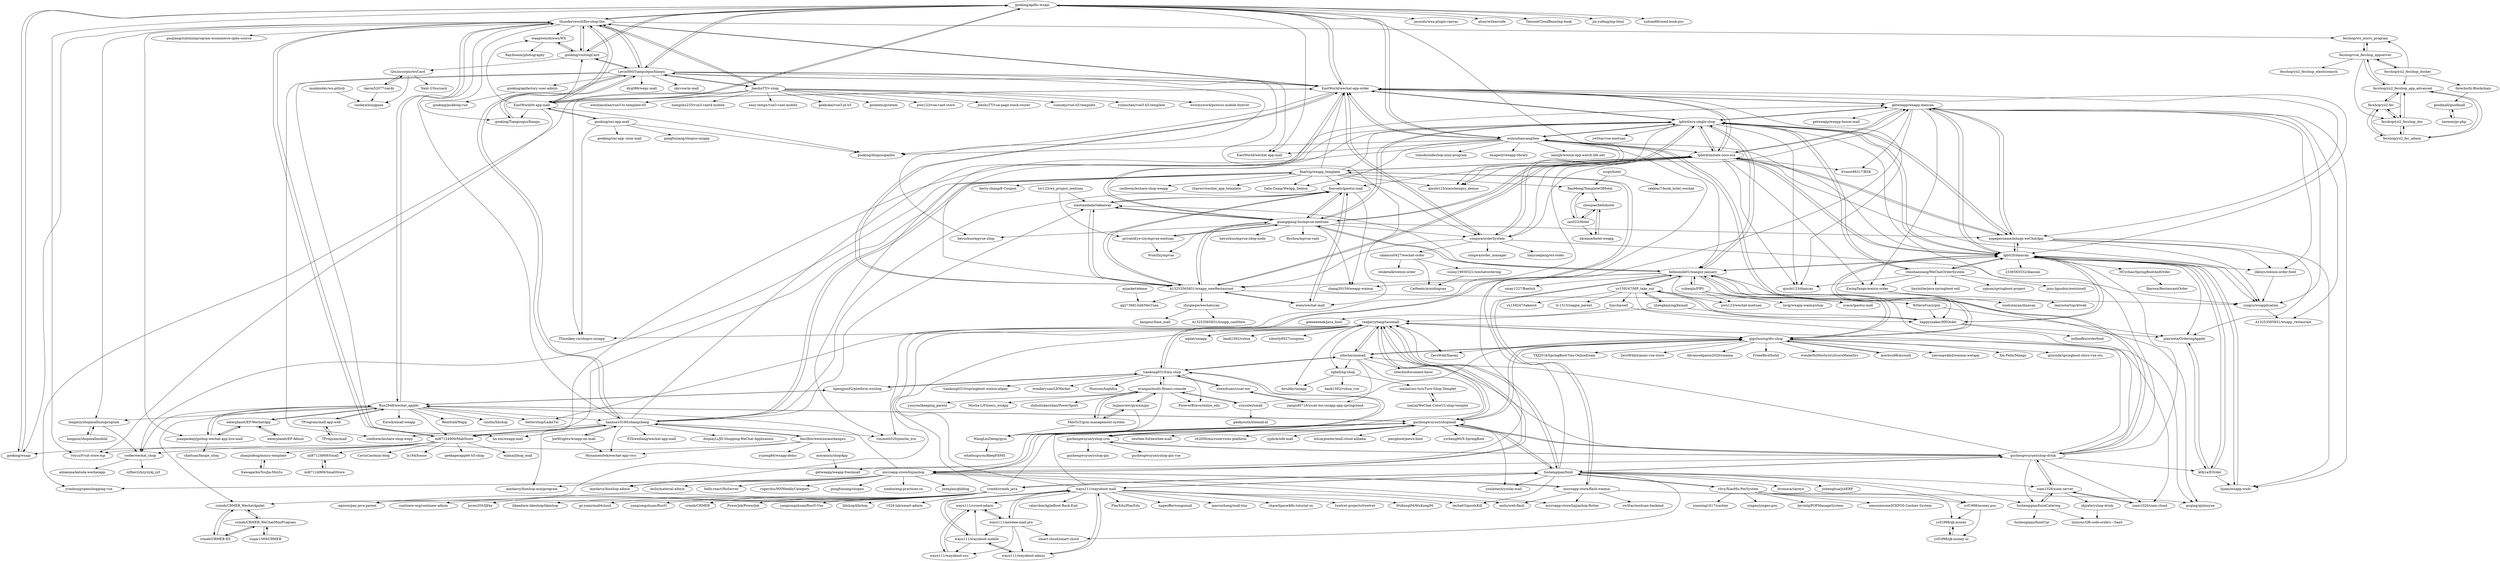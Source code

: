 digraph G {
"gooking/apifm-wxapi" -> "thundersword/fire-shop-lite"
"gooking/apifm-wxapi" -> "gooking/wxapi"
"gooking/apifm-wxapi" -> "EastWorld/tt-app-mall"
"gooking/apifm-wxapi" -> "Voyzz/Fruit-store-mp" ["e"=1]
"gooking/apifm-wxapi" -> "qiushi123/xiaochengxu_demos" ["e"=1]
"gooking/apifm-wxapi" -> "EastWorld/wechat-app-order"
"gooking/apifm-wxapi" -> "gooking/visitingCard"
"gooking/apifm-wxapi" -> "woniudiancang/bee"
"gooking/apifm-wxapi" -> "jasondu/wxa-plugin-canvas" ["e"=1]
"gooking/apifm-wxapi" -> "alsey/wxbarcode" ["e"=1]
"gooking/apifm-wxapi" -> "EastWorld/wechat-app-mall" ["e"=1]
"gooking/apifm-wxapi" -> "Levin000/TianguoguoXiaopu"
"gooking/apifm-wxapi" -> "TencentCloudBase/mp-book" ["e"=1]
"gooking/apifm-wxapi" -> "jin-yufeng/mp-html" ["e"=1]
"gooking/apifm-wxapi" -> "xuhuai66/used-book-pro" ["e"=1]
"eaterplanet/EP-WechatApp" -> "eaterplanet/EP-Admin"
"eaterplanet/EP-WechatApp" -> "juanpaokeji/jpshop-wechat-app-live-mall"
"eaterplanet/EP-WechatApp" -> "Run2948/wechat_applet"
"finalvip/weapp_template" -> "ritaswc/wechat_app_template" ["e"=1]
"finalvip/weapp_template" -> "hanxue10180/shangcheng"
"finalvip/weapp_template" -> "qiushi123/xiaochengxu_demos" ["e"=1]
"finalvip/weapp_template" -> "RaoMeng/TemplateOfHotel"
"finalvip/weapp_template" -> "Data-Camp/WeApp_Demos" ["e"=1]
"finalvip/weapp_template" -> "tiankong0310/my-shop"
"finalvip/weapp_template" -> "roobe/wechat_shop"
"finalvip/weapp_template" -> "lpbird/xcx-single-shop"
"finalvip/weapp_template" -> "lpbird/imitate-coco-xcx"
"finalvip/weapp_template" -> "ml87124909/MaliStore"
"finalvip/weapp_template" -> "congwa/orderSystem"
"finalvip/weapp_template" -> "herry-zhang/E-Coupon" ["e"=1]
"finalvip/weapp_template" -> "coolhwm/leshare-shop-weapp" ["e"=1]
"finalvip/weapp_template" -> "fourcels/ipaotui-mall"
"finalvip/weapp_template" -> "EastWorld/wechat-app-order"
"chenhaoxiang/WeChatOrderSystem" -> "lgb020/diancan"
"chenhaoxiang/WeChatOrderSystem" -> "sqmax/springboot-project" ["e"=1]
"chenhaoxiang/WeChatOrderSystem" -> "jxnu-liguobin/weixinsell"
"chenhaoxiang/WeChatOrderSystem" -> "lpbird/xcx-single-shop"
"chenhaoxiang/WeChatOrderSystem" -> "qiushi123/diancan"
"chenhaoxiang/WeChatOrderSystem" -> "EwingYangs/weixin-order"
"chenhaoxiang/WeChatOrderSystem" -> "linxinzhe/java-springboot-sell"
"calamus0427/wechat-order" -> "Catfeeds/minidingcan"
"calamus0427/wechat-order" -> "bluketalk/weixin-order"
"calamus0427/wechat-order" -> "sunny19930321/wechatordering"
"JoeshuTT/v-shop" -> "xiangshu233/vue3-vant4-mobile" ["e"=1]
"JoeshuTT/v-shop" -> "thundersword/fire-shop-lite"
"JoeshuTT/v-shop" -> "easy-temps/vue3-vant-mobile" ["e"=1]
"JoeshuTT/v-shop" -> "geekskai/vue3-jd-h5" ["e"=1]
"JoeshuTT/v-shop" -> "gstatem/gstatem" ["e"=1]
"JoeshuTT/v-shop" -> "pwx123/vue-vant-store" ["e"=1]
"JoeshuTT/v-shop" -> "Levin000/TianguoguoXiaopu"
"JoeshuTT/v-shop" -> "JoeshuTT/vue-page-stack-router"
"JoeshuTT/v-shop" -> "ITmonkey-cn/shopro-uniapp" ["e"=1]
"JoeshuTT/v-shop" -> "sunniejs/vue-h5-template" ["e"=1]
"JoeshuTT/v-shop" -> "yrinleung/openshopping-vue" ["e"=1]
"JoeshuTT/v-shop" -> "yulimchen/vue3-h5-template" ["e"=1]
"JoeshuTT/v-shop" -> "wswmsword/postcss-mobile-forever" ["e"=1]
"JoeshuTT/v-shop" -> "weizhanzhan/vue3-ts-template-h5" ["e"=1]
"xiaotiandada/takeaway" -> "fourcels/ipaotui-mall"
"xiaotiandada/takeaway" -> "A13253565831/wxapp_newRestaurant"
"xiaotiandada/takeaway" -> "guangqiang-liu/mpvue-meituan"
"crmeb/CRMEB_WeChatMiniProgram" -> "crmeb/CRMEB-H5"
"crmeb/CRMEB_WeChatMiniProgram" -> "sugar1569/CRMEB"
"crmeb/CRMEB_WeChatMiniProgram" -> "crmeb/CRMEB_WechatApplet"
"wayn111/crowd-admin" -> "wayn111/waynboot-sso"
"wayn111/crowd-admin" -> "wayn111/newbee-mall-pro"
"Levin000/TianguoguoXiaopu" -> "thundersword/fire-shop-lite"
"Levin000/TianguoguoXiaopu" -> "gooking/TianguoguoXiaopu"
"Levin000/TianguoguoXiaopu" -> "gooking/visitingCard"
"Levin000/TianguoguoXiaopu" -> "EastWorld/wechat-app-order"
"Levin000/TianguoguoXiaopu" -> "EastWorld/wechat-app-mall" ["e"=1]
"Levin000/TianguoguoXiaopu" -> "dyq086/wepy-mall" ["e"=1]
"Levin000/TianguoguoXiaopu" -> "eoen/wechat-mall"
"Levin000/TianguoguoXiaopu" -> "hanxue10180/shangcheng"
"Levin000/TianguoguoXiaopu" -> "gooking/apifactory-user-admin"
"Levin000/TianguoguoXiaopu" -> "gooking/apifm-wxapi"
"Levin000/TianguoguoXiaopu" -> "JoeshuTT/v-shop"
"Levin000/TianguoguoXiaopu" -> "coolhwm/leshare-shop-wepy" ["e"=1]
"Levin000/TianguoguoXiaopu" -> "skyvow/m-mall" ["e"=1]
"Levin000/TianguoguoXiaopu" -> "lin-xin/wxapp-mall" ["e"=1]
"Levin000/TianguoguoXiaopu" -> "heyushuo/mpvue-shop" ["e"=1]
"hellosmile01/wangsy-january" -> "ycace/ipaotui-mall"
"hellosmile01/wangsy-january" -> "yubaojin/PIPI-"
"hellosmile01/wangsy-january" -> "guqing/qinlouyue"
"hellosmile01/wangsy-january" -> "microapp-store/flash-waimai"
"hellosmile01/wangsy-january" -> "happysnaker/HXOrder"
"hellosmile01/wangsy-january" -> "qiguliuxing/dts-shop"
"hellosmile01/wangsy-january" -> "guangqiang-liu/mpvue-meituan"
"hellosmile01/wangsy-january" -> "yx159247/MP_take_out"
"hellosmile01/wangsy-january" -> "pwx123/wechat-meituan"
"hellosmile01/wangsy-january" -> "lpbird/xcx-single-shop"
"hellosmile01/wangsy-january" -> "xiaotiandada/takeaway"
"hellosmile01/wangsy-january" -> "chang20159/weapp-waimai"
"hellosmile01/wangsy-january" -> "A13253565831/wxapp_newRestaurant"
"hellosmile01/wangsy-january" -> "lgb020/diancan"
"hellosmile01/wangsy-january" -> "smay1227/Baelish"
"lgb020/diancan" -> "lijiam/wxapp-wxdc"
"lgb020/diancan" -> "nopapername/mhzqx-weChatApp"
"lgb020/diancan" -> "happysnaker/HXOrder"
"lgb020/diancan" -> "k0k1a/EOrder"
"lgb020/diancan" -> "chenhaoxiang/WeChatOrderSystem"
"lgb020/diancan" -> "lpbird/xcx-single-shop"
"lgb020/diancan" -> "getweapp/weapp-diancan"
"lgb020/diancan" -> "playweta/OrderingApplet"
"lgb020/diancan" -> "zkboys/weixin-order-food"
"lgb020/diancan" -> "cuiqyu/wxapplication"
"lgb020/diancan" -> "lpbird/imitate-coco-xcx"
"lgb020/diancan" -> "2336583532/diancan"
"lgb020/diancan" -> "qiguliuxing/dts-shop"
"lgb020/diancan" -> "HCychao/SpringBootAndOrder"
"lgb020/diancan" -> "hellosmile01/wangsy-january"
"yzsunlei/xmall" -> "evangui/multi-fitness-console"
"yzsunlei/xmall" -> "geekyouth/litemall-kl"
"yzsunlei/xmall" -> "qiguliuxing/dts-shop"
"tiankong0310/my-shop" -> "shenzhuan/zscat-me"
"tiankong0310/my-shop" -> "tiankong0310/springboot-weixin-alipay"
"tiankong0310/my-shop" -> "iotechn/unimall"
"tiankong0310/my-shop" -> "finalvip/weapp_template"
"tiankong0310/my-shop" -> "guchengwuyue/yshop-crm"
"tiankong0310/my-shop" -> "wonderyuan/LEMarket" ["e"=1]
"tiankong0310/my-shop" -> "Humsen/highdsa" ["e"=1]
"tiankong0310/my-shop" -> "lipengjun92/platform-wxshop"
"tiankong0310/my-shop" -> "evangui/multi-fitness-console"
"tiankong0310/my-shop" -> "ForeverBrave/online_edu" ["e"=1]
"zhanjinfeng/minsu-template" -> "Kawagarbo/YouJia-MinSu"
"lpbird/imitate-coco-xcx" -> "lpbird/xcx-single-shop"
"lpbird/imitate-coco-xcx" -> "getweapp/weapp-diancan"
"lpbird/imitate-coco-xcx" -> "A13253565831/wxapp_newRestaurant"
"lpbird/imitate-coco-xcx" -> "EastWorld/wechat-app-order"
"lpbird/imitate-coco-xcx" -> "nopapername/mhzqx-weChatApp"
"lpbird/imitate-coco-xcx" -> "cuiqyu/wxapplication"
"lpbird/imitate-coco-xcx" -> "guangqiang-liu/mpvue-meituan"
"lpbird/imitate-coco-xcx" -> "lgb020/diancan"
"lpbird/imitate-coco-xcx" -> "EwingYangs/weixin-order"
"lpbird/imitate-coco-xcx" -> "fourcels/ipaotui-mall"
"lpbird/imitate-coco-xcx" -> "congwa/orderSystem"
"lpbird/imitate-coco-xcx" -> "qiushi123/diancan"
"lpbird/imitate-coco-xcx" -> "vincenth520/pinche_xcx" ["e"=1]
"lpbird/imitate-coco-xcx" -> "finalvip/weapp_template"
"lpbird/imitate-coco-xcx" -> "Ernest96317/BSK"
"lipengjun92/platform-wxshop" -> "Run2948/wechat_applet"
"lipengjun92/platform-wxshop" -> "tiankong0310/my-shop"
"zhoujiae/hellohotel" -> "xkcease/hotel-weapp"
"zhoujiae/hellohotel" -> "zas023/Hotel"
"zas023/Hotel" -> "zhoujiae/hellohotel"
"zas023/Hotel" -> "RaoMeng/TemplateOfHotel"
"zas023/Hotel" -> "xkcease/hotel-weapp"
"cuiqyu/wxapplication" -> "A13253565831/wxapp_restaurant"
"RaoMeng/TemplateOfHotel" -> "zas023/Hotel"
"RaoMeng/TemplateOfHotel" -> "zhoujiae/hellohotel"
"longmix/shopmallminiprogram" -> "longmix/shopmallmobile"
"longmix/shopmallminiprogram" -> "roobe/wechat_shop"
"nopapername/mhzqx-weChatApp" -> "lgb020/diancan"
"nopapername/mhzqx-weChatApp" -> "playweta/OrderingApplet"
"nopapername/mhzqx-weChatApp" -> "lijiam/wxapp-wxdc"
"nopapername/mhzqx-weChatApp" -> "lpbird/xcx-single-shop"
"nopapername/mhzqx-weChatApp" -> "lpbird/imitate-coco-xcx"
"nopapername/mhzqx-weChatApp" -> "zkboys/weixin-order-food"
"nopapername/mhzqx-weChatApp" -> "getweapp/weapp-diancan"
"nopapername/mhzqx-weChatApp" -> "cuiqyu/wxapplication"
"privateEye-zzy/mpvue-meituan" -> "guangqiang-liu/mpvue-meituan"
"privateEye-zzy/mpvue-meituan" -> "WsmDyj/mpvue" ["e"=1]
"lpbird/xcx-single-shop" -> "lpbird/imitate-coco-xcx"
"lpbird/xcx-single-shop" -> "EastWorld/wechat-app-order"
"lpbird/xcx-single-shop" -> "nopapername/mhzqx-weChatApp"
"lpbird/xcx-single-shop" -> "getweapp/weapp-diancan"
"lpbird/xcx-single-shop" -> "lgb020/diancan"
"lpbird/xcx-single-shop" -> "woniudiancang/bee"
"lpbird/xcx-single-shop" -> "guangqiang-liu/mpvue-meituan"
"lpbird/xcx-single-shop" -> "A13253565831/wxapp_newRestaurant"
"lpbird/xcx-single-shop" -> "congwa/orderSystem"
"lpbird/xcx-single-shop" -> "zwStar/vue-meituan" ["e"=1]
"lpbird/xcx-single-shop" -> "qiushi123/diancan"
"lpbird/xcx-single-shop" -> "hellosmile01/wangsy-january"
"lpbird/xcx-single-shop" -> "chenhaoxiang/WeChatOrderSystem"
"lpbird/xcx-single-shop" -> "qiushi123/xiaochengxu_demos" ["e"=1]
"lpbird/xcx-single-shop" -> "vincenth520/pinche_xcx" ["e"=1]
"hanxue10180/shangcheng" -> "bestlbw/weixinxiaochengxu"
"hanxue10180/shangcheng" -> "Mynameisfwk/wechat-app-vivo" ["e"=1]
"hanxue10180/shangcheng" -> "coolhwm/leshare-shop-wepy" ["e"=1]
"hanxue10180/shangcheng" -> "finalvip/weapp_template"
"hanxue10180/shangcheng" -> "fourcels/ipaotui-mall"
"hanxue10180/shangcheng" -> "JoeWrights/wxapp-mi-mall"
"hanxue10180/shangcheng" -> "FZliweiliang/wechat-app-mall" ["e"=1]
"hanxue10180/shangcheng" -> "ml87124909/MaliStore"
"hanxue10180/shangcheng" -> "thundersword/fire-shop-lite"
"hanxue10180/shangcheng" -> "Levin000/TianguoguoXiaopu"
"hanxue10180/shangcheng" -> "xiaotiandada/takeaway"
"hanxue10180/shangcheng" -> "displayLi/JD-Shopping-WeChat-Applicaions"
"hanxue10180/shangcheng" -> "vincenth520/pinche_xcx" ["e"=1]
"hanxue10180/shangcheng" -> "getweapp/weapp-diancan"
"hanxue10180/shangcheng" -> "lin-xin/wxapp-mall" ["e"=1]
"thundersword/fire-shop-lite" -> "Levin000/TianguoguoXiaopu"
"thundersword/fire-shop-lite" -> "fecshop/wx_micro_program"
"thundersword/fire-shop-lite" -> "gooking/apifm-wxapi"
"thundersword/fire-shop-lite" -> "longmix/shopmallminiprogram"
"thundersword/fire-shop-lite" -> "ml87124909/MaliStore"
"thundersword/fire-shop-lite" -> "Run2948/wechat_applet"
"thundersword/fire-shop-lite" -> "gooking/visitingCard"
"thundersword/fire-shop-lite" -> "JoeshuTT/v-shop"
"thundersword/fire-shop-lite" -> "gooking/wxapi"
"thundersword/fire-shop-lite" -> "juanpaokeji/jpshop-wechat-app-live-mall"
"thundersword/fire-shop-lite" -> "gooking/TianguoguoXiaopu"
"thundersword/fire-shop-lite" -> "guojiangclub/miniprogram-ecommerce-open-source" ["e"=1]
"thundersword/fire-shop-lite" -> "wangwenzhiwwz/WX"
"thundersword/fire-shop-lite" -> "EastWorld/tt-app-mall"
"thundersword/fire-shop-lite" -> "EastWorld/wechat-app-order"
"longmix/shopmallmobile" -> "longmix/shopmallminiprogram"
"ml87124909/MaliStore" -> "ml87124909/Small"
"ml87124909/MaliStore" -> "thundersword/fire-shop-lite"
"ml87124909/MaliStore" -> "Voyzz/Fruit-store-mp" ["e"=1]
"ml87124909/MaliStore" -> "CavinCao/mini-blog" ["e"=1]
"ml87124909/MaliStore" -> "gooking/wxapi"
"ml87124909/MaliStore" -> "lx164/house" ["e"=1]
"ml87124909/MaliStore" -> "zhanjinfeng/minsu-template"
"ml87124909/MaliStore" -> "hanxue10180/shangcheng"
"ml87124909/MaliStore" -> "geekape/applet-h5-shop" ["e"=1]
"ml87124909/MaliStore" -> "wjima/Jshop_mall"
"guangqiang-liu/mpvue-meituan" -> "privateEye-zzy/mpvue-meituan"
"guangqiang-liu/mpvue-meituan" -> "xiaotiandada/takeaway"
"guangqiang-liu/mpvue-meituan" -> "EastWorld/wechat-app-order"
"guangqiang-liu/mpvue-meituan" -> "A13253565831/wxapp_newRestaurant"
"guangqiang-liu/mpvue-meituan" -> "fourcels/ipaotui-mall"
"guangqiang-liu/mpvue-meituan" -> "lpbird/xcx-single-shop"
"guangqiang-liu/mpvue-meituan" -> "heyushuo/mpvue-shop" ["e"=1]
"guangqiang-liu/mpvue-meituan" -> "heyushuo/mpvue-shop-node" ["e"=1]
"guangqiang-liu/mpvue-meituan" -> "hellosmile01/wangsy-january"
"guangqiang-liu/mpvue-meituan" -> "lpbird/imitate-coco-xcx"
"guangqiang-liu/mpvue-meituan" -> "congwa/orderSystem"
"guangqiang-liu/mpvue-meituan" -> "WsmDyj/mpvue" ["e"=1]
"guangqiang-liu/mpvue-meituan" -> "Rychou/mpvue-vant" ["e"=1]
"guangqiang-liu/mpvue-meituan" -> "chang20159/weapp-waimai"
"guangqiang-liu/mpvue-meituan" -> "nopapername/mhzqx-weChatApp"
"zhyqieqie/wechatscan" -> "kangour/lime_mall"
"zhyqieqie/wechatscan" -> "A13253565831/wxapp_canMore"
"A13253565831/wxapp_newRestaurant" -> "eoen/wechat-mall"
"A13253565831/wxapp_newRestaurant" -> "fourcels/ipaotui-mall"
"A13253565831/wxapp_newRestaurant" -> "xiaotiandada/takeaway"
"A13253565831/wxapp_newRestaurant" -> "qq273681448/MeiTuan"
"A13253565831/wxapp_newRestaurant" -> "lpbird/imitate-coco-xcx"
"A13253565831/wxapp_newRestaurant" -> "cuiqyu/wxapplication"
"A13253565831/wxapp_newRestaurant" -> "zhyqieqie/wechatscan"
"A13253565831/wxapp_newRestaurant" -> "EastWorld/wechat-app-order"
"A13253565831/wxapp_newRestaurant" -> "guangqiang-liu/mpvue-meituan"
"Kawagarbo/YouJia-MinSu" -> "zhanjinfeng/minsu-template"
"EastWorld/wechat-app-order" -> "lpbird/xcx-single-shop"
"EastWorld/wechat-app-order" -> "woniudiancang/bee"
"EastWorld/wechat-app-order" -> "guangqiang-liu/mpvue-meituan"
"EastWorld/wechat-app-order" -> "getweapp/weapp-diancan"
"EastWorld/wechat-app-order" -> "A13253565831/wxapp_newRestaurant"
"EastWorld/wechat-app-order" -> "lpbird/imitate-coco-xcx"
"EastWorld/wechat-app-order" -> "EastWorld/tt-app-mall"
"EastWorld/wechat-app-order" -> "congwa/orderSystem"
"EastWorld/wechat-app-order" -> "Levin000/TianguoguoXiaopu"
"EastWorld/wechat-app-order" -> "gooking/apifm-wxapi"
"EastWorld/wechat-app-order" -> "nopapername/mhzqx-weChatApp"
"EastWorld/wechat-app-order" -> "gooking/dingzuopaidui"
"EastWorld/wechat-app-order" -> "thundersword/fire-shop-lite"
"EastWorld/wechat-app-order" -> "lgb020/diancan"
"EastWorld/wechat-app-order" -> "qiushi123/diancan"
"iotechn/unimall" -> "qiguliuxing/dts-shop"
"iotechn/unimall" -> "tiankong0310/my-shop"
"iotechn/unimall" -> "jiangxd0716/zscat-me-uniapp-app-springcloud-"
"iotechn/unimall" -> "realjerrytang/tacomall"
"iotechn/unimall" -> "iotechn/document-basic"
"iotechn/unimall" -> "guchengwuyue/yshop-crm"
"iotechn/unimall" -> "xghell/xg-shop"
"congwa/orderSystem" -> "calamus0427/wechat-order"
"congwa/orderSystem" -> "A13253565831/wxapp_newRestaurant"
"congwa/orderSystem" -> "cuiqyu/wxapplication"
"congwa/orderSystem" -> "EastWorld/wechat-app-order"
"congwa/orderSystem" -> "congwa/order_manager"
"congwa/orderSystem" -> "lpbird/xcx-single-shop"
"congwa/orderSystem" -> "getweapp/weapp-diancan"
"congwa/orderSystem" -> "hanyueqiang/wx-order"
"shenzhuan/zscat-me" -> "jiangxd0716/zscat-me-uniapp-app-springcloud-"
"shenzhuan/zscat-me" -> "tiankong0310/my-shop"
"mochou98/mymall" -> "qiguliuxing/dts-shop"
"fecshop/wx_micro_program" -> "fecshop/vue_fecshop_appserver"
"JoeWrights/wxapp-mi-mall" -> "Mynameisfwk/wechat-app-vivo" ["e"=1]
"JoeWrights/wxapp-mi-mall" -> "hanxue10180/shangcheng"
"zkboys/weixin-order-food" -> "cuiqyu/wxapplication"
"Aaron52077/cards" -> "cooleye/mingpian"
"Aaron52077/cards" -> "Qiuziscorpio/wxCard"
"izaizai/WeChat-ColorUI-shop-templet" -> "izaizai/uni-turnTurn-Shop-Templet"
"gooking/apifactory-user-admin" -> "gooking/jackblog-vue"
"lijiam/wxapp-wxdc" -> "lgb020/diancan"
"sugar1569/CRMEB" -> "crmeb/CRMEB_WeChatMiniProgram"
"fecshop/yii2_fecshop_docker" -> "fecshop/vue_fecshop_appserver"
"fecshop/yii2_fecshop_docker" -> "fecshop/yii2_fecshop_app_advanced"
"fecshop/yii2_fecshop_docker" -> "fecshop/wx_micro_program"
"fecshop/yii2_fecshop_docker" -> "forecho/hi-Blockchain"
"ml87124909/Small" -> "ml87124909/SmallStore"
"gooking/visitingCard" -> "wangwenzhiwwz/WX"
"gooking/visitingCard" -> "Levin000/TianguoguoXiaopu"
"gooking/visitingCard" -> "Qiuziscorpio/wxCard"
"gooking/visitingCard" -> "thundersword/fire-shop-lite"
"gooking/visitingCard" -> "gooking/apifm-wxapi"
"yubaojin/PIPI-" -> "pwx123/wechat-meituan"
"yubaojin/PIPI-" -> "hellosmile01/wangsy-january"
"yubaojin/PIPI-" -> "locqj/wxapp-waimaishop"
"yubaojin/PIPI-" -> "ycace/ipaotui-mall"
"roobe/wechat_shop" -> "syfberryhzy/zykj_syf"
"roobe/wechat_shop" -> "aibianma/keluda-wechatapp"
"eoen/wechat-mall" -> "A13253565831/wxapp_newRestaurant"
"eoen/wechat-mall" -> "fourcels/ipaotui-mall"
"forecho/hi-Blockchain" -> "goodmall/goodmall"
"gooking/wxapi" -> "gooking/apifm-wxapi"
"sunny19930321/wechatordering" -> "Catfeeds/minidingcan"
"goodmall/goodmall" -> "taowen/go-php"
"WangLinZheng/gym" -> "whatbugsyou/KeepFitMS"
"woniudiancang/bee" -> "EastWorld/wechat-app-order"
"woniudiancang/bee" -> "lpbird/xcx-single-shop"
"woniudiancang/bee" -> "EastWorld/wechat-app-mall" ["e"=1]
"woniudiancang/bee" -> "iamdarcy/hioshop-miniprogram" ["e"=1]
"woniudiancang/bee" -> "gooking/apifm-wxapi"
"woniudiancang/bee" -> "guchengwuyue/yshop-drink"
"woniudiancang/bee" -> "lgb020/diancan"
"woniudiancang/bee" -> "gooking/dingzuopaidui"
"woniudiancang/bee" -> "Data-Camp/WeApp_Demos" ["e"=1]
"woniudiancang/bee" -> "iamxjb/winxin-app-watch-life.net" ["e"=1]
"woniudiancang/bee" -> "qiushi123/xiaochengxu_demos" ["e"=1]
"woniudiancang/bee" -> "hellosmile01/wangsy-january"
"woniudiancang/bee" -> "lpbird/imitate-coco-xcx"
"woniudiancang/bee" -> "tumobi/nideshop-mini-program" ["e"=1]
"woniudiancang/bee" -> "imageslr/weapp-library" ["e"=1]
"Run2948/wechat_applet" -> "juanpaokeji/jpshop-wechat-app-live-mall"
"Run2948/wechat_applet" -> "longmix/shopmallminiprogram"
"Run2948/wechat_applet" -> "thundersword/fire-shop-lite"
"Run2948/wechat_applet" -> "TProgram/mall-app-web"
"Run2948/wechat_applet" -> "bettershop/LaikeTui" ["e"=1]
"Run2948/wechat_applet" -> "guchengwuyue/yshopmall"
"Run2948/wechat_applet" -> "eaterplanet/EP-WechatApp"
"Run2948/wechat_applet" -> "crmeb/CRMEB_WechatApplet"
"Run2948/wechat_applet" -> "Rem0uld/Wapp" ["e"=1]
"Run2948/wechat_applet" -> "lipengjun92/platform-wxshop"
"Run2948/wechat_applet" -> "roobe/wechat_shop"
"Run2948/wechat_applet" -> "cinoliu/hhshop" ["e"=1]
"Run2948/wechat_applet" -> "Exrick/xmall-weapp" ["e"=1]
"Run2948/wechat_applet" -> "hanxue10180/shangcheng"
"Run2948/wechat_applet" -> "ml87124909/MaliStore"
"gooking/TianguoguoXiaopu" -> "Levin000/TianguoguoXiaopu"
"realjerrytang/tacomall" -> "fushengqian/fuint"
"realjerrytang/tacomall" -> "ITmonkey-cn/shopro-uniapp" ["e"=1]
"realjerrytang/tacomall" -> "qiguliuxing/dts-shop"
"realjerrytang/tacomall" -> "guchengwuyue/yshopmall"
"realjerrytang/tacomall" -> "aiplat/uniapp" ["e"=1]
"realjerrytang/tacomall" -> "baok1592/ruhua" ["e"=1]
"realjerrytang/tacomall" -> "xghell/xg-shop"
"realjerrytang/tacomall" -> "silently9527/coupons" ["e"=1]
"realjerrytang/tacomall" -> "bettershop/LaikeTui" ["e"=1]
"realjerrytang/tacomall" -> "Airubby/uniapp"
"realjerrytang/tacomall" -> "iotechn/unimall"
"realjerrytang/tacomall" -> "microapp-store/linjiashop"
"realjerrytang/tacomall" -> "iamdarcy/hioshop-admin" ["e"=1]
"realjerrytang/tacomall" -> "siam1026/siam-cloud"
"realjerrytang/tacomall" -> "ZeroWdd/Xiaomi" ["e"=1]
"crmeb/crmeb_java" -> "crmeb/CRMEB" ["e"=1]
"crmeb/crmeb_java" -> "PowerJob/PowerJob" ["e"=1]
"crmeb/crmeb_java" -> "yangzongzhuan/RuoYi" ["e"=1]
"crmeb/crmeb_java" -> "guchengwuyue/yshopmall"
"crmeb/crmeb_java" -> "crmeb/CRMEB_WechatApplet"
"crmeb/crmeb_java" -> "fushengqian/fuint"
"crmeb/crmeb_java" -> "realjerrytang/tacomall"
"crmeb/crmeb_java" -> "egzosn/pay-java-parent" ["e"=1]
"crmeb/crmeb_java" -> "yangzongzhuan/RuoYi-Vue" ["e"=1]
"crmeb/crmeb_java" -> "lilishop/lilishop" ["e"=1]
"crmeb/crmeb_java" -> "1024-lab/smart-admin" ["e"=1]
"crmeb/crmeb_java" -> "continew-org/continew-admin" ["e"=1]
"crmeb/crmeb_java" -> "Javen205/IJPay" ["e"=1]
"crmeb/crmeb_java" -> "likeadmin-likeshop/likeshop" ["e"=1]
"crmeb/crmeb_java" -> "gz-yami/mall4cloud" ["e"=1]
"xghell/xg-shop" -> "baok1592/ruhua_vue" ["e"=1]
"xghell/xg-shop" -> "Airubby/uniapp"
"xghell/xg-shop" -> "izaizai/uni-turnTurn-Shop-Templet"
"wayn111/waynboot-mobile" -> "wayn111/waynboot-admin"
"wayn111/waynboot-mobile" -> "wayn111/waynboot-mall"
"wayn111/waynboot-mobile" -> "wayn111/crowd-admin"
"wayn111/waynboot-mobile" -> "wayn111/waynboot-sso"
"microapp-store/flash-waimai" -> "guqing/qinlouyue"
"microapp-store/flash-waimai" -> "hellosmile01/wangsy-january"
"microapp-store/flash-waimai" -> "zwStar/meituan-backend" ["e"=1]
"microapp-store/flash-waimai" -> "microapp-store/linjiashop-flutter"
"microapp-store/flash-waimai" -> "microapp-store/linjiashop"
"microapp-store/flash-waimai" -> "enilu/web-flash" ["e"=1]
"qiguliuxing/dts-shop" -> "mochou98/mymall"
"qiguliuxing/dts-shop" -> "ZeroWdd/Xiaomi" ["e"=1]
"qiguliuxing/dts-shop" -> "hellosmile01/wangsy-january"
"qiguliuxing/dts-shop" -> "iotechn/unimall"
"qiguliuxing/dts-shop" -> "guchengwuyue/yshopmall"
"qiguliuxing/dts-shop" -> "realjerrytang/tacomall"
"qiguliuxing/dts-shop" -> "lgb020/diancan"
"qiguliuxing/dts-shop" -> "xierongwkhd/weimai-wetapp" ["e"=1]
"qiguliuxing/dts-shop" -> "Xin-Felix/Mango" ["e"=1]
"qiguliuxing/dts-shop" -> "qiuxinfa/springboot-shiro-vue-stu" ["e"=1]
"qiguliuxing/dts-shop" -> "YXJ2018/SpringBoot-Vue-OnlineExam" ["e"=1]
"qiguliuxing/dts-shop" -> "ZeroWdd/xiaomi-vue-store" ["e"=1]
"qiguliuxing/dts-shop" -> "Advancedpawn2020/cinema" ["e"=1]
"qiguliuxing/dts-shop" -> "FreeeBird/hotel" ["e"=1]
"qiguliuxing/dts-shop" -> "wonderfulMorty/stuScoreManaSys" ["e"=1]
"wayn111/newbee-mall-pro" -> "wayn111/crowd-admin"
"wayn111/newbee-mall-pro" -> "wayn111/waynboot-mall"
"wayn111/newbee-mall-pro" -> "wayn111/waynboot-sso"
"wayn111/newbee-mall-pro" -> "wayn111/waynboot-mobile"
"wayn111/newbee-mall-pro" -> "wayn111/waynboot-admin"
"wayn111/newbee-mall-pro" -> "smart-cloud/smart-cloud" ["e"=1]
"guchengwuyue/yshopmall" -> "guchengwuyue/yshop-crm"
"guchengwuyue/yshopmall" -> "guchengwuyue/yshop-drink"
"guchengwuyue/yshopmall" -> "fushengqian/fuint"
"guchengwuyue/yshopmall" -> "youlaitech/youlai-mall" ["e"=1]
"guchengwuyue/yshopmall" -> "qiguliuxing/dts-shop"
"guchengwuyue/yshopmall" -> "realjerrytang/tacomall"
"guchengwuyue/yshopmall" -> "Run2948/wechat_applet"
"guchengwuyue/yshopmall" -> "egzosn/pay-java-parent" ["e"=1]
"guchengwuyue/yshopmall" -> "yjjdick/sdb-mall" ["e"=1]
"guchengwuyue/yshopmall" -> "mtcarpenter/mall-cloud-alibaba" ["e"=1]
"guchengwuyue/yshopmall" -> "jeecgboot/jeewx-boot" ["e"=1]
"guchengwuyue/yshopmall" -> "microapp-store/linjiashop"
"guchengwuyue/yshopmall" -> "yzcheng90/X-SpringBoot" ["e"=1]
"guchengwuyue/yshopmall" -> "newbee-ltd/newbee-mall" ["e"=1]
"guchengwuyue/yshopmall" -> "zlt2000/microservices-platform" ["e"=1]
"wayn111/waynboot-sso" -> "wayn111/crowd-admin"
"fushengqian/fuint" -> "vhvy/XiaoMu-PosSystem"
"fushengqian/fuint" -> "guchengwuyue/yshopmall"
"fushengqian/fuint" -> "realjerrytang/tacomall"
"fushengqian/fuint" -> "fushengqian/fuintCatering"
"fushengqian/fuint" -> "wayn111/waynboot-mall"
"fushengqian/fuint" -> "siam1026/siam-server"
"fushengqian/fuint" -> "guchengwuyue/yshop-drink"
"fushengqian/fuint" -> "crmeb/crmeb_java"
"fushengqian/fuint" -> "smart-cloud/smart-cloud" ["e"=1]
"fushengqian/fuint" -> "dromara/skyeye" ["e"=1]
"fushengqian/fuint" -> "ycf1998/money-pos"
"fushengqian/fuint" -> "woniudiancang/bee"
"fushengqian/fuint" -> "jishenghua/jshERP" ["e"=1]
"fushengqian/fuint" -> "youlaitech/youlai-mall" ["e"=1]
"fushengqian/fuint" -> "techa03/goodsKill" ["e"=1]
"vhvy/XiaoMu-PosSystem" -> "ycf1998/money-pos"
"vhvy/XiaoMu-PosSystem" -> "fushengqian/fuint"
"vhvy/XiaoMu-PosSystem" -> "yingeo/yingeo-pos"
"vhvy/XiaoMu-PosSystem" -> "kevinlq/POPManageSystem" ["e"=1]
"vhvy/XiaoMu-PosSystem" -> "xmosnewone/ICEPOS-Cashier-System"
"vhvy/XiaoMu-PosSystem" -> "xiaoxing1617/cashier"
"vhvy/XiaoMu-PosSystem" -> "ycf1998/qk-money"
"microapp-store/linjiashop" -> "enilu/web-flash" ["e"=1]
"microapp-store/linjiashop" -> "microapp-store/linjiashop-flutter"
"microapp-store/linjiashop" -> "iamdarcy/hioshop-admin" ["e"=1]
"microapp-store/linjiashop" -> "iamdarcy/hioshop-miniprogram" ["e"=1]
"microapp-store/linjiashop" -> "enilu/material-admin" ["e"=1]
"microapp-store/linjiashop" -> "guchengwuyue/yshopmall"
"microapp-store/linjiashop" -> "hello-react/HoServer" ["e"=1]
"microapp-store/linjiashop" -> "microapp-store/flash-waimai"
"microapp-store/linjiashop" -> "realjerrytang/tacomall"
"microapp-store/linjiashop" -> "Run2948/wechat_applet"
"microapp-store/linjiashop" -> "rogerzhu/MNWeeklyCategory" ["e"=1]
"microapp-store/linjiashop" -> "gongfuxiang/shopxo" ["e"=1]
"microapp-store/linjiashop" -> "yrinleung/openshopping-vue" ["e"=1]
"microapp-store/linjiashop" -> "xindoo/eng-practices-cn" ["e"=1]
"microapp-store/linjiashop" -> "jwenjian/ghiblog" ["e"=1]
"guchengwuyue/yshop-drink" -> "guchengwuyue/yshop-crm"
"guchengwuyue/yshop-drink" -> "guchengwuyue/yshopmall"
"guchengwuyue/yshop-drink" -> "siam1026/siam-server"
"guchengwuyue/yshop-drink" -> "woniudiancang/bee"
"guchengwuyue/yshop-drink" -> "fushengqian/fuintCatering"
"guchengwuyue/yshop-drink" -> "fushengqian/fuint"
"guchengwuyue/yshop-drink" -> "lpbird/xcx-single-shop"
"guchengwuyue/yshop-drink" -> "k0k1a/EOrder"
"guchengwuyue/yshop-drink" -> "hellosmile01/wangsy-january"
"guchengwuyue/yshop-drink" -> "microapp-store/linjiashop"
"guchengwuyue/yshop-drink" -> "realjerrytang/tacomall"
"guchengwuyue/yshop-drink" -> "iotechn/unimall"
"guchengwuyue/yshop-drink" -> "lgb020/diancan"
"guchengwuyue/yshop-drink" -> "qiguliuxing/dts-shop"
"guchengwuyue/yshop-drink" -> "siam1026/siam-cloud"
"EastWorld/tt-app-mall" -> "gooking/apifm-wxapi"
"EastWorld/tt-app-mall" -> "EastWorld/wechat-app-order"
"EastWorld/tt-app-mall" -> "gooking/TianguoguoXiaopu"
"EastWorld/tt-app-mall" -> "thundersword/fire-shop-lite"
"EastWorld/tt-app-mall" -> "gooking/visitingCard"
"EastWorld/tt-app-mall" -> "gooking/dingzuopaidui"
"EastWorld/tt-app-mall" -> "wangwenzhiwwz/WX"
"EastWorld/tt-app-mall" -> "Voyzz/Fruit-store-mp" ["e"=1]
"EastWorld/tt-app-mall" -> "gooking/uni-app-mall"
"wangwenzhiwwz/WX" -> "Raydooom/photography"
"wangwenzhiwwz/WX" -> "gooking/visitingCard"
"juanpaokeji/jpshop-wechat-app-live-mall" -> "chaituan/fanqie_shop" ["e"=1]
"juanpaokeji/jpshop-wechat-app-live-mall" -> "Run2948/wechat_applet"
"juanpaokeji/jpshop-wechat-app-live-mall" -> "eaterplanet/EP-WechatApp"
"guchengwuyue/yshop-crm" -> "guchengwuyue/yshopmall"
"guchengwuyue/yshop-crm" -> "guchengwuyue/yshop-drink"
"guchengwuyue/yshop-crm" -> "guchengwuyue/yshop-gin" ["e"=1]
"guchengwuyue/yshop-crm" -> "guchengwuyue/yshop-gin-vue" ["e"=1]
"guchengwuyue/yshop-crm" -> "tiankong0310/my-shop"
"wayn111/waynboot-mall" -> "wayn111/waynboot-mobile"
"wayn111/waynboot-mall" -> "wayn111/waynboot-admin"
"wayn111/waynboot-mall" -> "wayn111/newbee-mall-pro"
"wayn111/waynboot-mall" -> "wayn111/crowd-admin"
"wayn111/waynboot-mall" -> "fushengqian/fuint"
"wayn111/waynboot-mall" -> "valarchie/AgileBoot-Back-End" ["e"=1]
"wayn111/waynboot-mall" -> "techa03/goodsKill" ["e"=1]
"wayn111/waynboot-mall" -> "guchengwuyue/yshopmall"
"wayn111/waynboot-mall" -> "PlayEdu/PlayEdu" ["e"=1]
"wayn111/waynboot-mall" -> "nageoffer/congomall" ["e"=1]
"wayn111/waynboot-mall" -> "macrozheng/mall-tiny" ["e"=1]
"wayn111/waynboot-mall" -> "chaseSpace/k8s-tutorial-cn" ["e"=1]
"wayn111/waynboot-mall" -> "realjerrytang/tacomall"
"wayn111/waynboot-mall" -> "twelvet-projects/twelvet" ["e"=1]
"wayn111/waynboot-mall" -> "WuKongIM/WuKongIM" ["e"=1]
"crmeb/CRMEB_WechatApplet" -> "crmeb/CRMEB-H5"
"crmeb/CRMEB_WechatApplet" -> "crmeb/CRMEB_WeChatMiniProgram"
"evangui/multi-fitness-console" -> "liujianview/gymxmjpa"
"evangui/multi-fitness-console" -> "MiloTnT/gym-management-system"
"evangui/multi-fitness-console" -> "yuuyoo/ikeeping_parent" ["e"=1]
"evangui/multi-fitness-console" -> "Mocha-L/Fitness_wxApp" ["e"=1]
"evangui/multi-fitness-console" -> "zhihuliukanshan/PowerSport" ["e"=1]
"evangui/multi-fitness-console" -> "WangLinZheng/gym"
"evangui/multi-fitness-console" -> "tiankong0310/my-shop"
"evangui/multi-fitness-console" -> "yzsunlei/xmall"
"evangui/multi-fitness-console" -> "ForeverBrave/online_edu" ["e"=1]
"wayn111/waynboot-admin" -> "wayn111/waynboot-mobile"
"wayn111/waynboot-admin" -> "wayn111/waynboot-mall"
"HCychao/SpringBootAndOrder" -> "Ikarosx/RestaurantOrder"
"TProgram/mall" -> "TProgram/mall-app-web"
"crmeb/CRMEB-H5" -> "crmeb/CRMEB_WechatApplet"
"crmeb/CRMEB-H5" -> "crmeb/CRMEB_WeChatMiniProgram"
"izaizai/uni-turnTurn-Shop-Templet" -> "izaizai/WeChat-ColorUI-shop-templet"
"TProgram/mall-app-web" -> "TProgram/mall"
"TProgram/mall-app-web" -> "Run2948/wechat_applet"
"ml87124909/SmallStore" -> "ml87124909/Small"
"jiangxd0716/zscat-me-uniapp-app-springcloud-" -> "shenzhuan/zscat-me"
"MiloTnT/gym-management-system" -> "liujianview/gymxmjpa"
"MiloTnT/gym-management-system" -> "WangLinZheng/gym"
"MiloTnT/gym-management-system" -> "evangui/multi-fitness-console"
"WHaveFun/yipin" -> "playweta/OrderingApplet"
"WHaveFun/yipin" -> "happysnaker/HXOrder"
"zhengkaixing/kxmall" -> "realjerrytang/tacomall"
"zhengkaixing/kxmall" -> "yx159247/MP_take_out"
"zhengkaixing/kxmall" -> "happysnaker/HXOrder"
"xkcease/hotel-weapp" -> "zhoujiae/hellohotel"
"liujianview/gymxmjpa" -> "MiloTnT/gym-management-system"
"liujianview/gymxmjpa" -> "evangui/multi-fitness-console"
"liujianview/gymxmjpa" -> "WangLinZheng/gym"
"sccpt/hotel" -> "RaoMeng/TemplateOfHotel"
"sccpt/hotel" -> "rekkles7/book_hotel_wechat"
"eaterplanet/EP-Admin" -> "eaterplanet/EP-WechatApp"
"linycha/sell" -> "geeeeeeeek/java_food" ["e"=1]
"linycha/sell" -> "happysnaker/HXOrder"
"happysnaker/HXOrder" -> "lgb020/diancan"
"happysnaker/HXOrder" -> "playweta/OrderingApplet"
"happysnaker/HXOrder" -> "yx159247/MP_take_out"
"happysnaker/HXOrder" -> "imfinefku/orderfood" ["e"=1]
"ycf1998/qk-money" -> "ycf1998/qk-money-ui"
"k0k1a/EOrder" -> "playweta/OrderingApplet"
"k0k1a/EOrder" -> "lgb020/diancan"
"k0k1a/EOrder" -> "lijiam/wxapp-wxdc"
"playweta/OrderingApplet" -> "k0k1a/EOrder"
"fecshop/yii2_fec_admin" -> "fecshop/yii2_fecshop_doc"
"fecshop/yii2_fec_admin" -> "fecshop/yii2-fec"
"fecshop/yii2_fec_admin" -> "fecshop/yii2_fecshop_app_advanced"
"gooking/uni-app-mall" -> "gooking/dingzuopaidui"
"gooking/uni-app-mall" -> "gooking/uni-app--mini-mall"
"gooking/uni-app-mall" -> "ITmonkey-cn/shopro-uniapp" ["e"=1]
"gooking/uni-app-mall" -> "gongfuxiang/shopxo-uniapp" ["e"=1]
"gooking/uni-app-mall" -> "EastWorld/tt-app-mall"
"ycf1998/money-pos" -> "ycf1998/qk-money"
"ycf1998/money-pos" -> "ycf1998/qk-money-ui"
"fecshop/yii2-fec" -> "fecshop/yii2_fecshop_doc"
"fecshop/yii2-fec" -> "fecshop/yii2_fec_admin"
"fecshop/yii2-fec" -> "fecshop/yii2_fecshop_app_advanced"
"yx159247/MP_take_out" -> "happysnaker/HXOrder"
"yx159247/MP_take_out" -> "yx159247/takeout"
"yx159247/MP_take_out" -> "WHaveFun/yipin"
"yx159247/MP_take_out" -> "hellosmile01/wangsy-january"
"yx159247/MP_take_out" -> "Q-1515/reggie_parent" ["e"=1]
"yx159247/MP_take_out" -> "guqing/qinlouyue"
"yx159247/MP_take_out" -> "zhengkaixing/kxmall"
"yx159247/MP_take_out" -> "linycha/sell"
"fecshop/yii2_fecshop_app_advanced" -> "fecshop/yii2_fecshop_doc"
"fecshop/yii2_fecshop_app_advanced" -> "fecshop/yii2-fec"
"fecshop/yii2_fecshop_app_advanced" -> "fecshop/yii2_fec_admin"
"fecshop/yii2_fecshop_app_advanced" -> "fecshop/vue_fecshop_appserver"
"ycf1998/qk-money-ui" -> "ycf1998/qk-money"
"fecshop/yii2_fecshop_doc" -> "fecshop/yii2-fec"
"fecshop/yii2_fecshop_doc" -> "fecshop/yii2_fecshop_app_advanced"
"fecshop/yii2_fecshop_doc" -> "fecshop/yii2_fec_admin"
"siam1026/siam-cloud" -> "siam1026/siam-server"
"siam1026/siam-server" -> "siam1026/siam-cloud"
"siam1026/siam-server" -> "fushengqian/fuintCatering"
"siam1026/siam-server" -> "zhjrate/yshop-drink"
"siam1026/siam-server" -> "guchengwuyue/yshop-drink"
"getweapp/weapp-diancan" -> "lpbird/imitate-coco-xcx"
"getweapp/weapp-diancan" -> "Ernest96317/BSK"
"getweapp/weapp-diancan" -> "getweapp/weapp-freshmall"
"getweapp/weapp-diancan" -> "lpbird/xcx-single-shop"
"getweapp/weapp-diancan" -> "A13253565831/wxapp_restaurant"
"getweapp/weapp-diancan" -> "EastWorld/wechat-app-order"
"getweapp/weapp-diancan" -> "lijiam/wxapp-wxdc"
"getweapp/weapp-diancan" -> "lgb020/diancan"
"getweapp/weapp-diancan" -> "getweapp/weapp-house-mall" ["e"=1]
"getweapp/weapp-diancan" -> "zkboys/weixin-order-food"
"getweapp/weapp-diancan" -> "cuiqyu/wxapplication"
"getweapp/weapp-diancan" -> "nopapername/mhzqx-weChatApp"
"getweapp/weapp-diancan" -> "EwingYangs/weixin-order"
"zhjrate/yshop-drink" -> "linmour/QR-code-orders---SaaS"
"fushengqian/fuintCatering" -> "siam1026/siam-server"
"fushengqian/fuintCatering" -> "fushengqian/fuintCar"
"fushengqian/fuintCatering" -> "linmour/QR-code-orders---SaaS"
"monkindey/wx-github" -> "cooleye/mingpian"
"taowen/go-php" -> "goodmall/goodmall"
"EwingYangs/weixin-order" -> "learnstartup/4tweb" ["e"=1]
"EwingYangs/weixin-order" -> "xuebutayan/diancan"
"bestlbw/weixinxiaochengxu" -> "yuzeng84/wxapp-demo"
"bestlbw/weixinxiaochengxu" -> "roobe/wechat_shop"
"bestlbw/weixinxiaochengxu" -> "hanxue10180/shangcheng"
"bestlbw/weixinxiaochengxu" -> "moyanxiu/shopApp"
"bestlbw/weixinxiaochengxu" -> "Mynameisfwk/wechat-app-vivo" ["e"=1]
"ayjacket/eleme" -> "qq273681448/MeiTuan"
"Qiuziscorpio/wxCard" -> "Aaron52077/cards"
"Qiuziscorpio/wxCard" -> "Next-2-You/card"
"Qiuziscorpio/wxCard" -> "cooleye/mingpian"
"tzc123/wx_project_meituan" -> "xiaotiandada/takeaway"
"tzc123/wx_project_meituan" -> "privateEye-zzy/mpvue-meituan"
"fourcels/ipaotui-mall" -> "xiaotiandada/takeaway"
"fourcels/ipaotui-mall" -> "chang20159/weapp-waimai"
"fourcels/ipaotui-mall" -> "eoen/wechat-mall"
"fourcels/ipaotui-mall" -> "A13253565831/wxapp_newRestaurant"
"fourcels/ipaotui-mall" -> "guangqiang-liu/mpvue-meituan"
"fecshop/vue_fecshop_appserver" -> "fecshop/yii2_fecshop_doc"
"fecshop/vue_fecshop_appserver" -> "fecshop/wx_micro_program"
"fecshop/vue_fecshop_appserver" -> "fecshop/yii2_fecshop_app_advanced"
"fecshop/vue_fecshop_appserver" -> "fecshop/yii2_fecshop_elasticsearch"
"fecshop/vue_fecshop_appserver" -> "fecshop/yii2_fecshop_docker"
"moyanxiu/shopApp" -> "getweapp/weapp-freshmall"
"gooking/apifm-wxapi" ["l"="-3.101,-34.265"]
"thundersword/fire-shop-lite" ["l"="-3.072,-34.263"]
"gooking/wxapi" ["l"="-3.044,-34.271"]
"EastWorld/tt-app-mall" ["l"="-3.076,-34.279"]
"Voyzz/Fruit-store-mp" ["l"="-2.92,-35.021"]
"qiushi123/xiaochengxu_demos" ["l"="-2.962,-35.041"]
"EastWorld/wechat-app-order" ["l"="-3.159,-34.262"]
"gooking/visitingCard" ["l"="-3.055,-34.236"]
"woniudiancang/bee" ["l"="-3.191,-34.315"]
"jasondu/wxa-plugin-canvas" ["l"="-4.267,-35.831"]
"alsey/wxbarcode" ["l"="-4.277,-35.788"]
"EastWorld/wechat-app-mall" ["l"="-3.905,-33.467"]
"Levin000/TianguoguoXiaopu" ["l"="-3.088,-34.238"]
"TencentCloudBase/mp-book" ["l"="-2.896,-35.085"]
"jin-yufeng/mp-html" ["l"="-4.294,-35.889"]
"xuhuai66/used-book-pro" ["l"="-2.908,-34.99"]
"eaterplanet/EP-WechatApp" ["l"="-3.074,-34.363"]
"eaterplanet/EP-Admin" ["l"="-3.052,-34.384"]
"juanpaokeji/jpshop-wechat-app-live-mall" ["l"="-3.082,-34.338"]
"Run2948/wechat_applet" ["l"="-3.12,-34.344"]
"finalvip/weapp_template" ["l"="-3.154,-34.301"]
"ritaswc/wechat_app_template" ["l"="-2.957,-35.017"]
"hanxue10180/shangcheng" ["l"="-3.115,-34.283"]
"RaoMeng/TemplateOfHotel" ["l"="-3.025,-34.366"]
"Data-Camp/WeApp_Demos" ["l"="-24.094,-33.674"]
"tiankong0310/my-shop" ["l"="-3.275,-34.377"]
"roobe/wechat_shop" ["l"="-3.129,-34.26"]
"lpbird/xcx-single-shop" ["l"="-3.221,-34.267"]
"lpbird/imitate-coco-xcx" ["l"="-3.197,-34.258"]
"ml87124909/MaliStore" ["l"="-3.051,-34.294"]
"congwa/orderSystem" ["l"="-3.183,-34.239"]
"herry-zhang/E-Coupon" ["l"="-5.198,-36.27"]
"coolhwm/leshare-shop-weapp" ["l"="-4.256,-36.784"]
"fourcels/ipaotui-mall" ["l"="-3.167,-34.283"]
"chenhaoxiang/WeChatOrderSystem" ["l"="-3.257,-34.221"]
"lgb020/diancan" ["l"="-3.252,-34.271"]
"sqmax/springboot-project" ["l"="-3.788,11.684"]
"jxnu-liguobin/weixinsell" ["l"="-3.292,-34.19"]
"qiushi123/diancan" ["l"="-3.208,-34.224"]
"EwingYangs/weixin-order" ["l"="-3.227,-34.202"]
"linxinzhe/java-springboot-sell" ["l"="-3.272,-34.178"]
"calamus0427/wechat-order" ["l"="-3.19,-34.164"]
"Catfeeds/minidingcan" ["l"="-3.19,-34.14"]
"bluketalk/weixin-order" ["l"="-3.207,-34.14"]
"sunny19930321/wechatordering" ["l"="-3.176,-34.142"]
"JoeshuTT/v-shop" ["l"="-3.05,-34.212"]
"xiangshu233/vue3-vant4-mobile" ["l"="-3.215,-35.751"]
"easy-temps/vue3-vant-mobile" ["l"="-3.263,-35.732"]
"geekskai/vue3-jd-h5" ["l"="-3.273,-35.851"]
"gstatem/gstatem" ["l"="-6.918,-34.726"]
"pwx123/vue-vant-store" ["l"="-5.64,-34.257"]
"JoeshuTT/vue-page-stack-router" ["l"="-3.03,-34.19"]
"ITmonkey-cn/shopro-uniapp" ["l"="-3.23,-33.258"]
"sunniejs/vue-h5-template" ["l"="-3.266,-35.821"]
"yrinleung/openshopping-vue" ["l"="-5.683,-34.336"]
"yulimchen/vue3-h5-template" ["l"="-3.228,-35.785"]
"wswmsword/postcss-mobile-forever" ["l"="-3.162,-35.771"]
"weizhanzhan/vue3-ts-template-h5" ["l"="-3.218,-35.842"]
"xiaotiandada/takeaway" ["l"="-3.191,-34.292"]
"A13253565831/wxapp_newRestaurant" ["l"="-3.183,-34.278"]
"guangqiang-liu/mpvue-meituan" ["l"="-3.207,-34.279"]
"crmeb/CRMEB_WeChatMiniProgram" ["l"="-3.079,-34.487"]
"crmeb/CRMEB-H5" ["l"="-3.076,-34.469"]
"sugar1569/CRMEB" ["l"="-3.061,-34.511"]
"crmeb/CRMEB_WechatApplet" ["l"="-3.105,-34.451"]
"wayn111/crowd-admin" ["l"="-3.415,-34.431"]
"wayn111/waynboot-sso" ["l"="-3.435,-34.428"]
"wayn111/newbee-mall-pro" ["l"="-3.414,-34.411"]
"gooking/TianguoguoXiaopu" ["l"="-3.05,-34.251"]
"dyq086/wepy-mall" ["l"="-4.414,-36.746"]
"eoen/wechat-mall" ["l"="-3.143,-34.271"]
"gooking/apifactory-user-admin" ["l"="-3.069,-34.177"]
"coolhwm/leshare-shop-wepy" ["l"="-4.33,-36.752"]
"skyvow/m-mall" ["l"="-4.456,-36.68"]
"lin-xin/wxapp-mall" ["l"="-4.487,-36.73"]
"heyushuo/mpvue-shop" ["l"="-4.468,-35.637"]
"hellosmile01/wangsy-january" ["l"="-3.265,-34.3"]
"ycace/ipaotui-mall" ["l"="-3.31,-34.317"]
"yubaojin/PIPI-" ["l"="-3.315,-34.3"]
"guqing/qinlouyue" ["l"="-3.295,-34.31"]
"microapp-store/flash-waimai" ["l"="-3.259,-34.333"]
"happysnaker/HXOrder" ["l"="-3.312,-34.277"]
"qiguliuxing/dts-shop" ["l"="-3.283,-34.356"]
"yx159247/MP_take_out" ["l"="-3.334,-34.287"]
"pwx123/wechat-meituan" ["l"="-3.298,-34.291"]
"chang20159/weapp-waimai" ["l"="-3.22,-34.296"]
"smay1227/Baelish" ["l"="-3.308,-34.259"]
"lijiam/wxapp-wxdc" ["l"="-3.259,-34.25"]
"nopapername/mhzqx-weChatApp" ["l"="-3.234,-34.25"]
"k0k1a/EOrder" ["l"="-3.275,-34.283"]
"getweapp/weapp-diancan" ["l"="-3.207,-34.24"]
"playweta/OrderingApplet" ["l"="-3.288,-34.262"]
"zkboys/weixin-order-food" ["l"="-3.244,-34.235"]
"cuiqyu/wxapplication" ["l"="-3.221,-34.242"]
"2336583532/diancan" ["l"="-3.282,-34.243"]
"HCychao/SpringBootAndOrder" ["l"="-3.31,-34.223"]
"yzsunlei/xmall" ["l"="-3.334,-34.445"]
"evangui/multi-fitness-console" ["l"="-3.36,-34.452"]
"geekyouth/litemall-kl" ["l"="-3.347,-34.49"]
"shenzhuan/zscat-me" ["l"="-3.33,-34.37"]
"tiankong0310/springboot-weixin-alipay" ["l"="-3.326,-34.39"]
"iotechn/unimall" ["l"="-3.299,-34.395"]
"guchengwuyue/yshop-crm" ["l"="-3.258,-34.391"]
"wonderyuan/LEMarket" ["l"="1.796,10.578"]
"Humsen/highdsa" ["l"="-0.413,11.139"]
"lipengjun92/platform-wxshop" ["l"="-3.181,-34.374"]
"ForeverBrave/online_edu" ["l"="1.778,10.293"]
"zhanjinfeng/minsu-template" ["l"="-2.966,-34.314"]
"Kawagarbo/YouJia-MinSu" ["l"="-2.936,-34.321"]
"vincenth520/pinche_xcx" ["l"="-4.479,-36.59"]
"Ernest96317/BSK" ["l"="-3.19,-34.222"]
"zhoujiae/hellohotel" ["l"="-2.989,-34.37"]
"xkcease/hotel-weapp" ["l"="-2.973,-34.38"]
"zas023/Hotel" ["l"="-3,-34.38"]
"A13253565831/wxapp_restaurant" ["l"="-3.225,-34.218"]
"longmix/shopmallminiprogram" ["l"="-3.111,-34.249"]
"longmix/shopmallmobile" ["l"="-3.103,-34.216"]
"privateEye-zzy/mpvue-meituan" ["l"="-3.24,-34.291"]
"WsmDyj/mpvue" ["l"="-4.465,-35.616"]
"zwStar/vue-meituan" ["l"="-5.783,-34.33"]
"bestlbw/weixinxiaochengxu" ["l"="-3.122,-34.225"]
"Mynameisfwk/wechat-app-vivo" ["l"="-5.673,-34.296"]
"JoeWrights/wxapp-mi-mall" ["l"="-3.084,-34.307"]
"FZliweiliang/wechat-app-mall" ["l"="-4.494,-36.755"]
"displayLi/JD-Shopping-WeChat-Applicaions" ["l"="-3.059,-34.322"]
"fecshop/wx_micro_program" ["l"="-2.947,-34.212"]
"guojiangclub/miniprogram-ecommerce-open-source" ["l"="-19.359,25.53"]
"wangwenzhiwwz/WX" ["l"="-3.027,-34.246"]
"ml87124909/Small" ["l"="-2.969,-34.277"]
"CavinCao/mini-blog" ["l"="-2.938,-35.037"]
"lx164/house" ["l"="-2.947,-34.969"]
"geekape/applet-h5-shop" ["l"="-18.358,24.433"]
"wjima/Jshop_mall" ["l"="-2.993,-34.293"]
"heyushuo/mpvue-shop-node" ["l"="-4.485,-35.607"]
"Rychou/mpvue-vant" ["l"="-4.414,-35.646"]
"zhyqieqie/wechatscan" ["l"="-3.153,-34.352"]
"kangour/lime_mall" ["l"="-3.133,-34.388"]
"A13253565831/wxapp_canMore" ["l"="-3.145,-34.377"]
"qq273681448/MeiTuan" ["l"="-3.146,-34.329"]
"gooking/dingzuopaidui" ["l"="-3.112,-34.305"]
"jiangxd0716/zscat-me-uniapp-app-springcloud-" ["l"="-3.354,-34.376"]
"realjerrytang/tacomall" ["l"="-3.272,-34.407"]
"iotechn/document-basic" ["l"="-3.32,-34.41"]
"xghell/xg-shop" ["l"="-3.308,-34.466"]
"congwa/order_manager" ["l"="-3.17,-34.217"]
"hanyueqiang/wx-order" ["l"="-3.173,-34.205"]
"mochou98/mymall" ["l"="-3.317,-34.348"]
"fecshop/vue_fecshop_appserver" ["l"="-2.901,-34.201"]
"Aaron52077/cards" ["l"="-2.997,-34.157"]
"cooleye/mingpian" ["l"="-2.986,-34.145"]
"Qiuziscorpio/wxCard" ["l"="-3.006,-34.176"]
"izaizai/WeChat-ColorUI-shop-templet" ["l"="-3.35,-34.557"]
"izaizai/uni-turnTurn-Shop-Templet" ["l"="-3.336,-34.531"]
"gooking/jackblog-vue" ["l"="-3.062,-34.153"]
"fecshop/yii2_fecshop_docker" ["l"="-2.904,-34.182"]
"fecshop/yii2_fecshop_app_advanced" ["l"="-2.874,-34.188"]
"forecho/hi-Blockchain" ["l"="-2.884,-34.157"]
"ml87124909/SmallStore" ["l"="-2.939,-34.274"]
"locqj/wxapp-waimaishop" ["l"="-3.363,-34.3"]
"syfberryhzy/zykj_syf" ["l"="-3.14,-34.216"]
"aibianma/keluda-wechatapp" ["l"="-3.139,-34.236"]
"goodmall/goodmall" ["l"="-2.867,-34.14"]
"taowen/go-php" ["l"="-2.854,-34.128"]
"WangLinZheng/gym" ["l"="-3.411,-34.482"]
"whatbugsyou/KeepFitMS" ["l"="-3.434,-34.497"]
"iamdarcy/hioshop-miniprogram" ["l"="-4.518,-36.793"]
"guchengwuyue/yshop-drink" ["l"="-3.244,-34.367"]
"iamxjb/winxin-app-watch-life.net" ["l"="-3.003,-35.046"]
"tumobi/nideshop-mini-program" ["l"="-4.469,-36.788"]
"imageslr/weapp-library" ["l"="-2.945,-34.999"]
"TProgram/mall-app-web" ["l"="-3.098,-34.382"]
"bettershop/LaikeTui" ["l"="-19.507,25.339"]
"guchengwuyue/yshopmall" ["l"="-3.23,-34.396"]
"Rem0uld/Wapp" ["l"="-3.057,-35.031"]
"cinoliu/hhshop" ["l"="-0.047,12.048"]
"Exrick/xmall-weapp" ["l"="-5.829,-34.185"]
"fushengqian/fuint" ["l"="-3.257,-34.432"]
"aiplat/uniapp" ["l"="-3.105,-33.292"]
"baok1592/ruhua" ["l"="-3.031,-33.31"]
"silently9527/coupons" ["l"="-5.195,-36.194"]
"Airubby/uniapp" ["l"="-3.295,-34.448"]
"microapp-store/linjiashop" ["l"="-3.215,-34.37"]
"iamdarcy/hioshop-admin" ["l"="-4.551,-36.82"]
"siam1026/siam-cloud" ["l"="-3.207,-34.414"]
"ZeroWdd/Xiaomi" ["l"="1.679,10.725"]
"crmeb/crmeb_java" ["l"="-3.193,-34.453"]
"crmeb/CRMEB" ["l"="-19.435,25.245"]
"PowerJob/PowerJob" ["l"="-3.326,11.622"]
"yangzongzhuan/RuoYi" ["l"="-4.216,15.462"]
"egzosn/pay-java-parent" ["l"="-3.676,11.741"]
"yangzongzhuan/RuoYi-Vue" ["l"="-4.25,15.523"]
"lilishop/lilishop" ["l"="51.164,2.671"]
"1024-lab/smart-admin" ["l"="-4.468,15.472"]
"continew-org/continew-admin" ["l"="-3.499,11.059"]
"Javen205/IJPay" ["l"="-3.629,11.685"]
"likeadmin-likeshop/likeshop" ["l"="-19.488,25.311"]
"gz-yami/mall4cloud" ["l"="51.157,2.635"]
"baok1592/ruhua_vue" ["l"="-3.016,-33.332"]
"wayn111/waynboot-mobile" ["l"="-3.395,-34.428"]
"wayn111/waynboot-admin" ["l"="-3.386,-34.411"]
"wayn111/waynboot-mall" ["l"="-3.351,-34.418"]
"zwStar/meituan-backend" ["l"="-5.754,-34.347"]
"microapp-store/linjiashop-flutter" ["l"="-3.231,-34.344"]
"enilu/web-flash" ["l"="-43.915,11.082"]
"xierongwkhd/weimai-wetapp" ["l"="1.687,10.739"]
"Xin-Felix/Mango" ["l"="-2.91,-34.943"]
"qiuxinfa/springboot-shiro-vue-stu" ["l"="1.631,10.651"]
"YXJ2018/SpringBoot-Vue-OnlineExam" ["l"="1.54,10.732"]
"ZeroWdd/xiaomi-vue-store" ["l"="1.727,10.72"]
"Advancedpawn2020/cinema" ["l"="1.649,10.736"]
"FreeeBird/hotel" ["l"="1.648,10.634"]
"wonderfulMorty/stuScoreManaSys" ["l"="1.619,10.617"]
"smart-cloud/smart-cloud" ["l"="-3.457,11.224"]
"youlaitech/youlai-mall" ["l"="-4.679,15.428"]
"yjjdick/sdb-mall" ["l"="-53.106,-16.53"]
"mtcarpenter/mall-cloud-alibaba" ["l"="-4.708,15.476"]
"jeecgboot/jeewx-boot" ["l"="-3.844,11.734"]
"yzcheng90/X-SpringBoot" ["l"="-4.63,15.363"]
"newbee-ltd/newbee-mall" ["l"="-4.353,15.252"]
"zlt2000/microservices-platform" ["l"="-4.576,15.438"]
"vhvy/XiaoMu-PosSystem" ["l"="-3.266,-34.497"]
"fushengqian/fuintCatering" ["l"="-3.232,-34.45"]
"siam1026/siam-server" ["l"="-3.225,-34.428"]
"dromara/skyeye" ["l"="1.299,10.582"]
"ycf1998/money-pos" ["l"="-3.248,-34.485"]
"jishenghua/jshERP" ["l"="1.323,10.545"]
"techa03/goodsKill" ["l"="-4.698,15.278"]
"yingeo/yingeo-pos" ["l"="-3.283,-34.519"]
"kevinlq/POPManageSystem" ["l"="-20.676,-27.934"]
"xmosnewone/ICEPOS-Cashier-System" ["l"="-3.251,-34.529"]
"xiaoxing1617/cashier" ["l"="-3.274,-34.535"]
"ycf1998/qk-money" ["l"="-3.248,-34.507"]
"enilu/material-admin" ["l"="-43.936,11.073"]
"hello-react/HoServer" ["l"="-43.95,11.148"]
"rogerzhu/MNWeeklyCategory" ["l"="-44.031,11.17"]
"gongfuxiang/shopxo" ["l"="-19.412,25.317"]
"xindoo/eng-practices-cn" ["l"="-43.994,11.185"]
"jwenjian/ghiblog" ["l"="-44.007,11.144"]
"gooking/uni-app-mall" ["l"="-3.034,-34.311"]
"Raydooom/photography" ["l"="-2.993,-34.233"]
"chaituan/fanqie_shop" ["l"="-53.355,-14.569"]
"guchengwuyue/yshop-gin" ["l"="4.558,-11.628"]
"guchengwuyue/yshop-gin-vue" ["l"="4.547,-11.659"]
"valarchie/AgileBoot-Back-End" ["l"="-4.387,15.479"]
"PlayEdu/PlayEdu" ["l"="-3.639,11.416"]
"nageoffer/congomall" ["l"="-5.522,14.647"]
"macrozheng/mall-tiny" ["l"="-4.463,15.393"]
"chaseSpace/k8s-tutorial-cn" ["l"="2.929,-9.431"]
"twelvet-projects/twelvet" ["l"="-3.418,11.176"]
"WuKongIM/WuKongIM" ["l"="2.942,-9.357"]
"liujianview/gymxmjpa" ["l"="-3.395,-34.466"]
"MiloTnT/gym-management-system" ["l"="-3.386,-34.484"]
"yuuyoo/ikeeping_parent" ["l"="45.903,-22.842"]
"Mocha-L/Fitness_wxApp" ["l"="0.184,12.482"]
"zhihuliukanshan/PowerSport" ["l"="-4.742,-36.036"]
"Ikarosx/RestaurantOrder" ["l"="-3.34,-34.202"]
"TProgram/mall" ["l"="-3.085,-34.4"]
"WHaveFun/yipin" ["l"="-3.336,-34.256"]
"zhengkaixing/kxmall" ["l"="-3.34,-34.322"]
"sccpt/hotel" ["l"="-2.979,-34.402"]
"rekkles7/book_hotel_wechat" ["l"="-2.959,-34.415"]
"linycha/sell" ["l"="-3.367,-34.274"]
"geeeeeeeek/java_food" ["l"="1.745,10.755"]
"imfinefku/orderfood" ["l"="-53.16,-12.695"]
"ycf1998/qk-money-ui" ["l"="-3.234,-34.507"]
"fecshop/yii2_fec_admin" ["l"="-2.845,-34.191"]
"fecshop/yii2_fecshop_doc" ["l"="-2.862,-34.197"]
"fecshop/yii2-fec" ["l"="-2.857,-34.181"]
"gooking/uni-app--mini-mall" ["l"="-2.997,-34.328"]
"gongfuxiang/shopxo-uniapp" ["l"="-19.524,25.288"]
"yx159247/takeout" ["l"="-3.367,-34.26"]
"Q-1515/reggie_parent" ["l"="-5.536,14.91"]
"zhjrate/yshop-drink" ["l"="-3.221,-34.465"]
"getweapp/weapp-freshmall" ["l"="-3.18,-34.191"]
"getweapp/weapp-house-mall" ["l"="-4.18,-36.817"]
"linmour/QR-code-orders---SaaS" ["l"="-3.232,-34.473"]
"fushengqian/fuintCar" ["l"="-3.211,-34.492"]
"monkindey/wx-github" ["l"="-2.97,-34.122"]
"learnstartup/4tweb" ["l"="-18.385,24.337"]
"xuebutayan/diancan" ["l"="-3.235,-34.172"]
"yuzeng84/wxapp-demo" ["l"="-3.112,-34.188"]
"moyanxiu/shopApp" ["l"="-3.143,-34.179"]
"ayjacket/eleme" ["l"="-3.12,-34.367"]
"Next-2-You/card" ["l"="-2.982,-34.169"]
"tzc123/wx_project_meituan" ["l"="-3.235,-34.312"]
"fecshop/yii2_fecshop_elasticsearch" ["l"="-2.884,-34.215"]
}